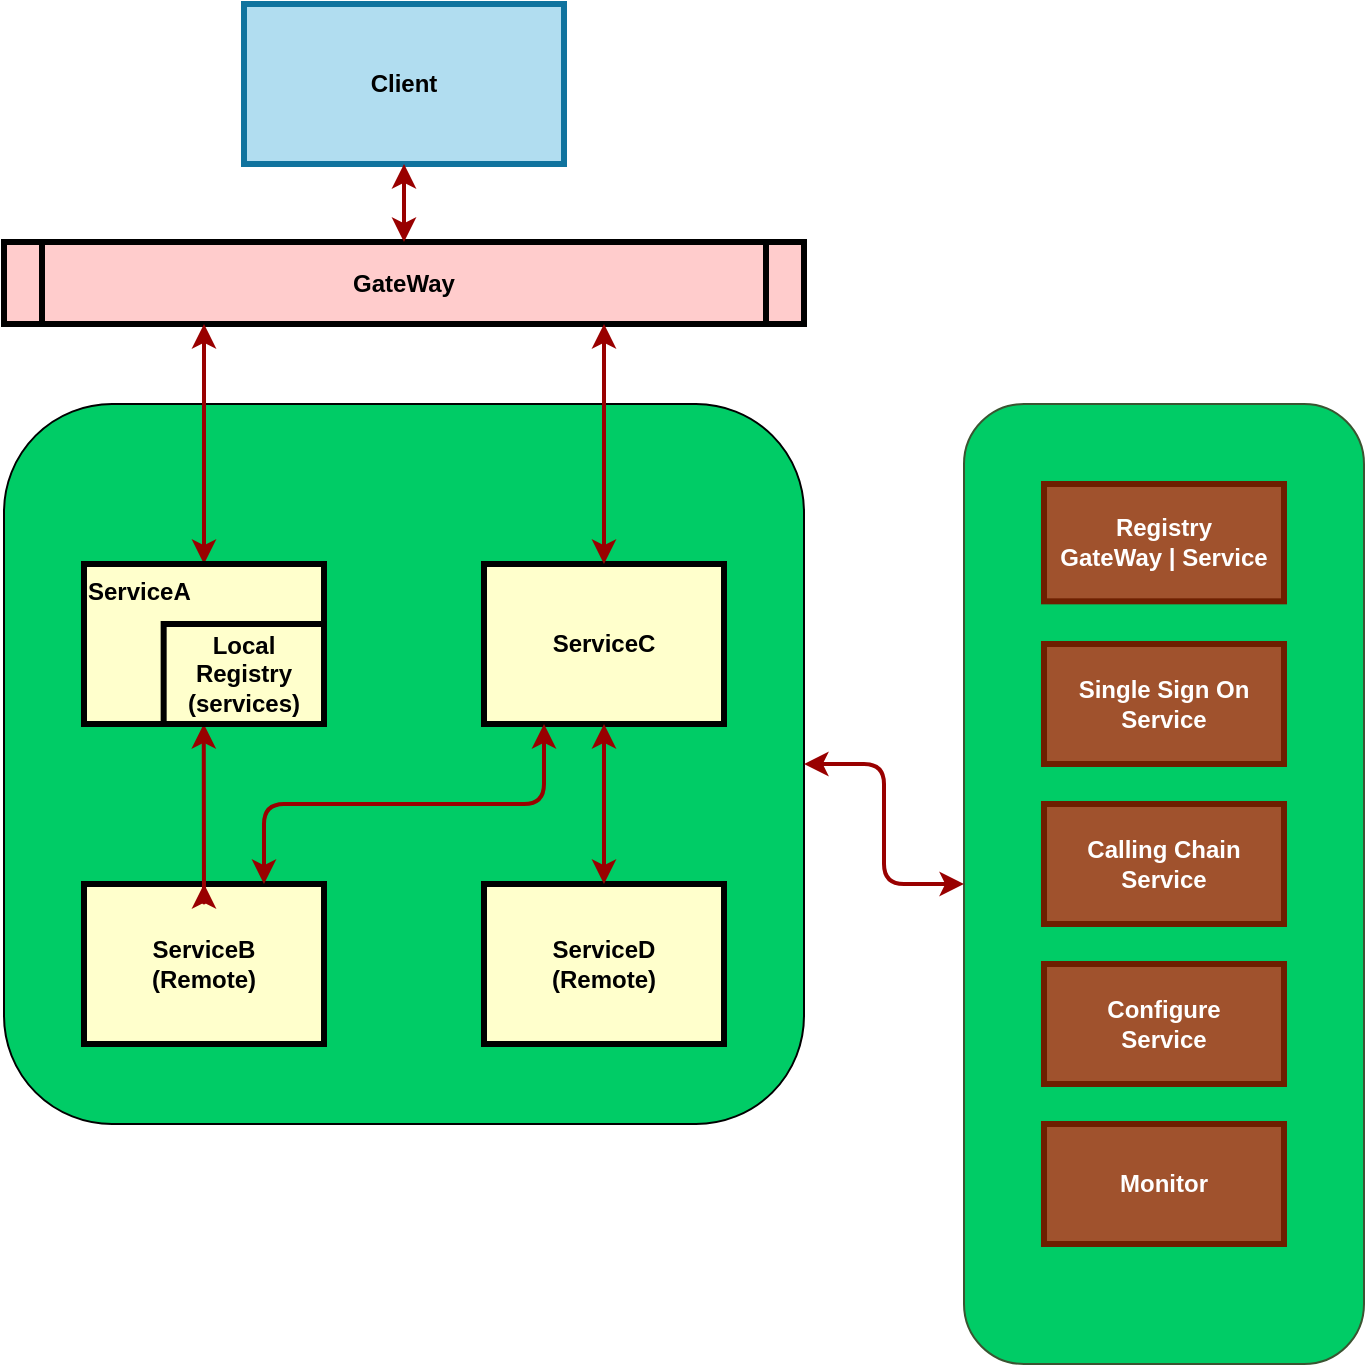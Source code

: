 <mxfile version="12.4.2" type="device" pages="1"><diagram name="Page-1" id="c7558073-3199-34d8-9f00-42111426c3f3"><mxGraphModel dx="1106" dy="830" grid="1" gridSize="10" guides="1" tooltips="1" connect="1" arrows="1" fold="1" page="1" pageScale="1" pageWidth="826" pageHeight="1169" background="#ffffff" math="0" shadow="0"><root><mxCell id="0"/><mxCell id="1" parent="0"/><mxCell id="fdnrRuPZ8uB75JEQphe--130" value="" style="rounded=1;whiteSpace=wrap;html=1;fillColor=#00CC66;align=center;" parent="1" vertex="1"><mxGeometry x="240" y="440" width="400" height="360" as="geometry"/></mxCell><mxCell id="3" value="Client" style="whiteSpace=wrap;align=center;verticalAlign=middle;fontStyle=1;strokeWidth=3;fillColor=#b1ddf0;strokeColor=#10739e;" parent="1" vertex="1"><mxGeometry x="360" y="240" width="160" height="80" as="geometry"/></mxCell><mxCell id="5" value="GateWay" style="shape=process;whiteSpace=wrap;align=center;verticalAlign=middle;size=0.048;fontStyle=1;strokeWidth=3;fillColor=#FFCCCC" parent="1" vertex="1"><mxGeometry x="240" y="359" width="400" height="41" as="geometry"/></mxCell><mxCell id="fdnrRuPZ8uB75JEQphe--99" value="ServiceB&#10;(Remote)" style="whiteSpace=wrap;align=center;verticalAlign=middle;fontStyle=1;strokeWidth=3;fillColor=#FFFFCC" parent="1" vertex="1"><mxGeometry x="280" y="680" width="120" height="80" as="geometry"/></mxCell><mxCell id="fdnrRuPZ8uB75JEQphe--100" value="" style="edgeStyle=orthogonalEdgeStyle;elbow=horizontal;strokeColor=#990000;strokeWidth=2;entryX=0.5;entryY=0;entryDx=0;entryDy=0;exitX=0.25;exitY=1;exitDx=0;exitDy=0;startArrow=classic;startFill=1;" parent="1" source="5" target="fdnrRuPZ8uB75JEQphe--96" edge="1"><mxGeometry width="100" height="100" relative="1" as="geometry"><mxPoint x="301" y="441" as="sourcePoint"/><mxPoint x="270" y="336" as="targetPoint"/></mxGeometry></mxCell><mxCell id="fdnrRuPZ8uB75JEQphe--105" value="" style="edgeStyle=orthogonalEdgeStyle;elbow=horizontal;strokeColor=#990000;strokeWidth=2;startArrow=classic;startFill=1;entryX=0.5;entryY=0;entryDx=0;entryDy=0;" parent="1" source="3" target="5" edge="1"><mxGeometry width="100" height="100" relative="1" as="geometry"><mxPoint x="340" y="451" as="sourcePoint"/><mxPoint x="420" y="400" as="targetPoint"/></mxGeometry></mxCell><mxCell id="fdnrRuPZ8uB75JEQphe--112" value="" style="edgeStyle=orthogonalEdgeStyle;elbow=horizontal;strokeColor=#990000;strokeWidth=2;entryX=0.25;entryY=1;entryDx=0;entryDy=0;startArrow=classic;startFill=1;exitX=0.5;exitY=0;exitDx=0;exitDy=0;" parent="1" source="fdnrRuPZ8uB75JEQphe--99" target="fdnrRuPZ8uB75JEQphe--98" edge="1"><mxGeometry width="100" height="100" relative="1" as="geometry"><mxPoint x="630" y="640" as="sourcePoint"/><mxPoint x="420" y="600" as="targetPoint"/><Array as="points"><mxPoint x="340" y="690"/><mxPoint x="340" y="690"/></Array></mxGeometry></mxCell><mxCell id="fdnrRuPZ8uB75JEQphe--119" value="ServiceC" style="whiteSpace=wrap;align=center;verticalAlign=middle;fontStyle=1;strokeWidth=3;fillColor=#FFFFCC" parent="1" vertex="1"><mxGeometry x="480" y="520" width="120" height="80" as="geometry"/></mxCell><mxCell id="fdnrRuPZ8uB75JEQphe--121" value="" style="edgeStyle=orthogonalEdgeStyle;elbow=horizontal;strokeColor=#990000;strokeWidth=2;exitX=0.5;exitY=0;exitDx=0;exitDy=0;startArrow=classic;startFill=1;entryX=0.75;entryY=1;entryDx=0;entryDy=0;" parent="1" source="fdnrRuPZ8uB75JEQphe--119" target="5" edge="1"><mxGeometry width="100" height="100" relative="1" as="geometry"><mxPoint x="350" y="461" as="sourcePoint"/><mxPoint x="520" y="470" as="targetPoint"/></mxGeometry></mxCell><mxCell id="fdnrRuPZ8uB75JEQphe--122" value="" style="edgeStyle=orthogonalEdgeStyle;elbow=horizontal;strokeColor=#990000;strokeWidth=2;entryX=0.75;entryY=0;entryDx=0;entryDy=0;exitX=0.25;exitY=1;exitDx=0;exitDy=0;startArrow=classic;startFill=1;" parent="1" source="fdnrRuPZ8uB75JEQphe--119" target="fdnrRuPZ8uB75JEQphe--99" edge="1"><mxGeometry width="100" height="100" relative="1" as="geometry"><mxPoint x="580" y="530" as="sourcePoint"/><mxPoint x="580" y="450" as="targetPoint"/></mxGeometry></mxCell><mxCell id="fdnrRuPZ8uB75JEQphe--123" value="ServiceD&#10;(Remote)" style="whiteSpace=wrap;align=center;verticalAlign=middle;fontStyle=1;strokeWidth=3;fillColor=#FFFFCC" parent="1" vertex="1"><mxGeometry x="480" y="680" width="120" height="80" as="geometry"/></mxCell><mxCell id="fdnrRuPZ8uB75JEQphe--124" value="" style="edgeStyle=orthogonalEdgeStyle;elbow=horizontal;strokeColor=#990000;strokeWidth=2;entryX=0.5;entryY=1;entryDx=0;entryDy=0;exitX=0.5;exitY=0;exitDx=0;exitDy=0;startArrow=classic;startFill=1;" parent="1" source="fdnrRuPZ8uB75JEQphe--123" target="fdnrRuPZ8uB75JEQphe--119" edge="1"><mxGeometry width="100" height="100" relative="1" as="geometry"><mxPoint x="580" y="530" as="sourcePoint"/><mxPoint x="580" y="450" as="targetPoint"/></mxGeometry></mxCell><mxCell id="fdnrRuPZ8uB75JEQphe--131" value="" style="group" parent="1" vertex="1" connectable="0"><mxGeometry x="720" y="440" width="200" height="480" as="geometry"/></mxCell><mxCell id="fdnrRuPZ8uB75JEQphe--129" value="" style="rounded=1;whiteSpace=wrap;html=1;align=center;fillColor=#00CC66;strokeColor=#3A5431;fontColor=#ffffff;" parent="fdnrRuPZ8uB75JEQphe--131" vertex="1"><mxGeometry width="200" height="480.0" as="geometry"/></mxCell><mxCell id="fdnrRuPZ8uB75JEQphe--114" value="Configure&#10;Service" style="whiteSpace=wrap;align=center;verticalAlign=middle;fontStyle=1;strokeWidth=3;fillColor=#a0522d;strokeColor=#6D1F00;fontColor=#ffffff;" parent="fdnrRuPZ8uB75JEQphe--131" vertex="1"><mxGeometry x="40" y="280" width="120" height="60" as="geometry"/></mxCell><mxCell id="fdnrRuPZ8uB75JEQphe--115" value="Single Sign On&#10;Service" style="whiteSpace=wrap;align=center;verticalAlign=middle;fontStyle=1;strokeWidth=3;fillColor=#a0522d;strokeColor=#6D1F00;fontColor=#ffffff;" parent="fdnrRuPZ8uB75JEQphe--131" vertex="1"><mxGeometry x="40" y="120" width="120" height="60" as="geometry"/></mxCell><mxCell id="fdnrRuPZ8uB75JEQphe--125" value="Calling Chain&#10;Service" style="whiteSpace=wrap;align=center;verticalAlign=middle;fontStyle=1;strokeWidth=3;fillColor=#a0522d;strokeColor=#6D1F00;fontColor=#ffffff;" parent="fdnrRuPZ8uB75JEQphe--131" vertex="1"><mxGeometry x="40" y="200" width="120" height="60" as="geometry"/></mxCell><mxCell id="fdnrRuPZ8uB75JEQphe--128" value="Registry&#10;GateWay | Service" style="whiteSpace=wrap;align=center;verticalAlign=middle;fontStyle=1;strokeWidth=3;fillColor=#a0522d;strokeColor=#6D1F00;fontColor=#ffffff;" parent="fdnrRuPZ8uB75JEQphe--131" vertex="1"><mxGeometry x="40" y="40" width="120" height="58.67" as="geometry"/></mxCell><mxCell id="fdnrRuPZ8uB75JEQphe--135" value="Monitor" style="whiteSpace=wrap;align=center;verticalAlign=middle;fontStyle=1;strokeWidth=3;fillColor=#a0522d;strokeColor=#6D1F00;fontColor=#ffffff;" parent="fdnrRuPZ8uB75JEQphe--131" vertex="1"><mxGeometry x="40" y="360" width="120" height="60" as="geometry"/></mxCell><mxCell id="fdnrRuPZ8uB75JEQphe--132" value="" style="group" parent="1" vertex="1" connectable="0"><mxGeometry x="280" y="520" width="120" height="80" as="geometry"/></mxCell><mxCell id="fdnrRuPZ8uB75JEQphe--103" value="" style="group" parent="fdnrRuPZ8uB75JEQphe--132" vertex="1" connectable="0"><mxGeometry width="120" height="80" as="geometry"/></mxCell><mxCell id="fdnrRuPZ8uB75JEQphe--96" value="ServiceA" style="whiteSpace=wrap;align=left;verticalAlign=top;fontStyle=1;strokeWidth=3;fillColor=#FFFFCC" parent="fdnrRuPZ8uB75JEQphe--103" vertex="1"><mxGeometry width="120" height="80" as="geometry"/></mxCell><mxCell id="fdnrRuPZ8uB75JEQphe--98" value="Local&#10;Registry&#10;(services)" style="whiteSpace=wrap;align=center;verticalAlign=middle;fontStyle=1;strokeWidth=3;fillColor=#FFFFCC" parent="fdnrRuPZ8uB75JEQphe--103" vertex="1"><mxGeometry x="39.83" y="30" width="80.17" height="50" as="geometry"/></mxCell><mxCell id="fdnrRuPZ8uB75JEQphe--134" value="" style="edgeStyle=orthogonalEdgeStyle;elbow=horizontal;strokeColor=#990000;strokeWidth=2;exitX=1;exitY=0.5;exitDx=0;exitDy=0;startArrow=classic;startFill=1;" parent="1" source="fdnrRuPZ8uB75JEQphe--130" target="fdnrRuPZ8uB75JEQphe--129" edge="1"><mxGeometry width="100" height="100" relative="1" as="geometry"><mxPoint x="550.176" y="529.765" as="sourcePoint"/><mxPoint x="550.176" y="409.765" as="targetPoint"/></mxGeometry></mxCell></root></mxGraphModel></diagram></mxfile>